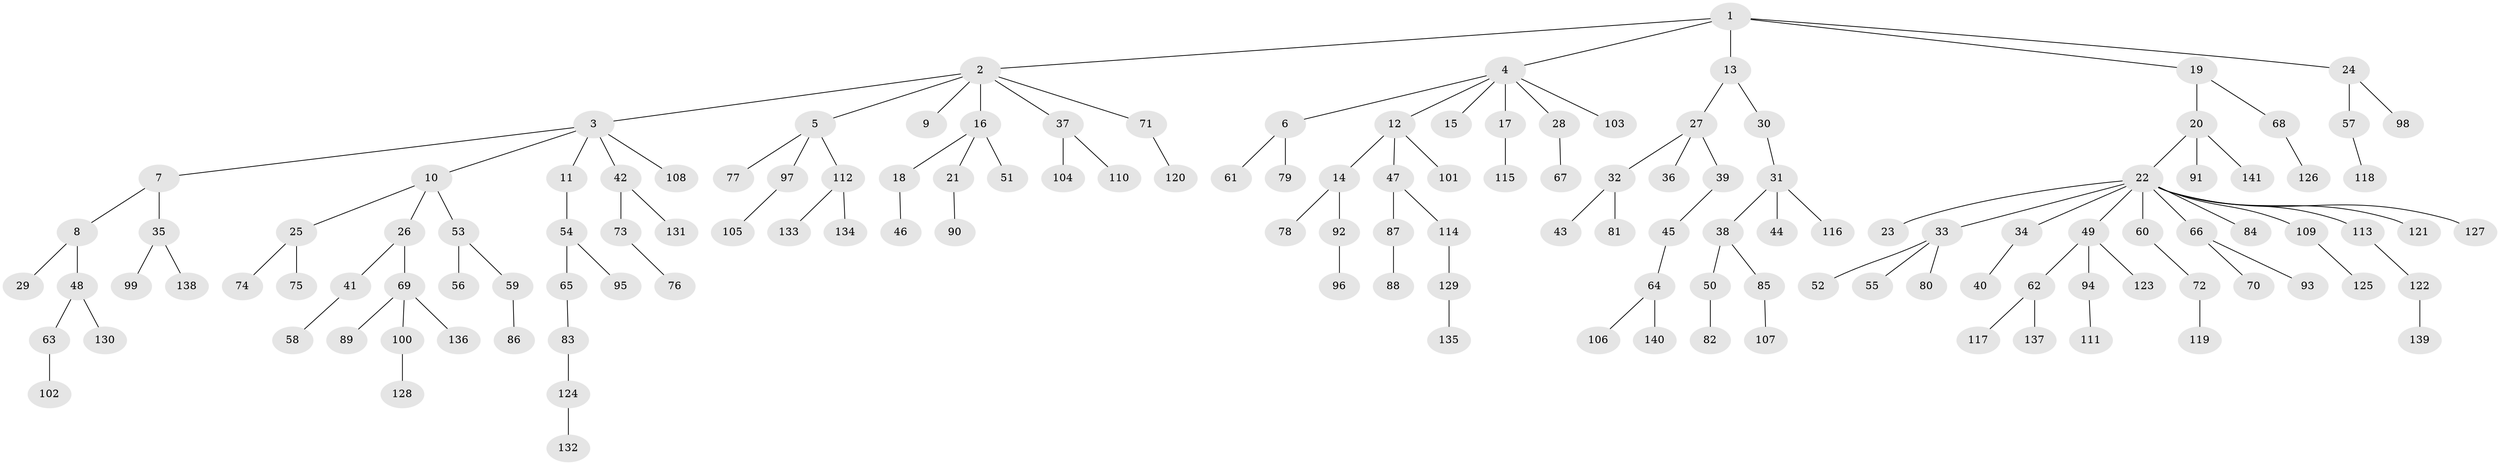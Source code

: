 // Generated by graph-tools (version 1.1) at 2025/50/03/09/25 03:50:21]
// undirected, 141 vertices, 140 edges
graph export_dot {
graph [start="1"]
  node [color=gray90,style=filled];
  1;
  2;
  3;
  4;
  5;
  6;
  7;
  8;
  9;
  10;
  11;
  12;
  13;
  14;
  15;
  16;
  17;
  18;
  19;
  20;
  21;
  22;
  23;
  24;
  25;
  26;
  27;
  28;
  29;
  30;
  31;
  32;
  33;
  34;
  35;
  36;
  37;
  38;
  39;
  40;
  41;
  42;
  43;
  44;
  45;
  46;
  47;
  48;
  49;
  50;
  51;
  52;
  53;
  54;
  55;
  56;
  57;
  58;
  59;
  60;
  61;
  62;
  63;
  64;
  65;
  66;
  67;
  68;
  69;
  70;
  71;
  72;
  73;
  74;
  75;
  76;
  77;
  78;
  79;
  80;
  81;
  82;
  83;
  84;
  85;
  86;
  87;
  88;
  89;
  90;
  91;
  92;
  93;
  94;
  95;
  96;
  97;
  98;
  99;
  100;
  101;
  102;
  103;
  104;
  105;
  106;
  107;
  108;
  109;
  110;
  111;
  112;
  113;
  114;
  115;
  116;
  117;
  118;
  119;
  120;
  121;
  122;
  123;
  124;
  125;
  126;
  127;
  128;
  129;
  130;
  131;
  132;
  133;
  134;
  135;
  136;
  137;
  138;
  139;
  140;
  141;
  1 -- 2;
  1 -- 4;
  1 -- 13;
  1 -- 19;
  1 -- 24;
  2 -- 3;
  2 -- 5;
  2 -- 9;
  2 -- 16;
  2 -- 37;
  2 -- 71;
  3 -- 7;
  3 -- 10;
  3 -- 11;
  3 -- 42;
  3 -- 108;
  4 -- 6;
  4 -- 12;
  4 -- 15;
  4 -- 17;
  4 -- 28;
  4 -- 103;
  5 -- 77;
  5 -- 97;
  5 -- 112;
  6 -- 61;
  6 -- 79;
  7 -- 8;
  7 -- 35;
  8 -- 29;
  8 -- 48;
  10 -- 25;
  10 -- 26;
  10 -- 53;
  11 -- 54;
  12 -- 14;
  12 -- 47;
  12 -- 101;
  13 -- 27;
  13 -- 30;
  14 -- 78;
  14 -- 92;
  16 -- 18;
  16 -- 21;
  16 -- 51;
  17 -- 115;
  18 -- 46;
  19 -- 20;
  19 -- 68;
  20 -- 22;
  20 -- 91;
  20 -- 141;
  21 -- 90;
  22 -- 23;
  22 -- 33;
  22 -- 34;
  22 -- 49;
  22 -- 60;
  22 -- 66;
  22 -- 84;
  22 -- 109;
  22 -- 113;
  22 -- 121;
  22 -- 127;
  24 -- 57;
  24 -- 98;
  25 -- 74;
  25 -- 75;
  26 -- 41;
  26 -- 69;
  27 -- 32;
  27 -- 36;
  27 -- 39;
  28 -- 67;
  30 -- 31;
  31 -- 38;
  31 -- 44;
  31 -- 116;
  32 -- 43;
  32 -- 81;
  33 -- 52;
  33 -- 55;
  33 -- 80;
  34 -- 40;
  35 -- 99;
  35 -- 138;
  37 -- 104;
  37 -- 110;
  38 -- 50;
  38 -- 85;
  39 -- 45;
  41 -- 58;
  42 -- 73;
  42 -- 131;
  45 -- 64;
  47 -- 87;
  47 -- 114;
  48 -- 63;
  48 -- 130;
  49 -- 62;
  49 -- 94;
  49 -- 123;
  50 -- 82;
  53 -- 56;
  53 -- 59;
  54 -- 65;
  54 -- 95;
  57 -- 118;
  59 -- 86;
  60 -- 72;
  62 -- 117;
  62 -- 137;
  63 -- 102;
  64 -- 106;
  64 -- 140;
  65 -- 83;
  66 -- 70;
  66 -- 93;
  68 -- 126;
  69 -- 89;
  69 -- 100;
  69 -- 136;
  71 -- 120;
  72 -- 119;
  73 -- 76;
  83 -- 124;
  85 -- 107;
  87 -- 88;
  92 -- 96;
  94 -- 111;
  97 -- 105;
  100 -- 128;
  109 -- 125;
  112 -- 133;
  112 -- 134;
  113 -- 122;
  114 -- 129;
  122 -- 139;
  124 -- 132;
  129 -- 135;
}

